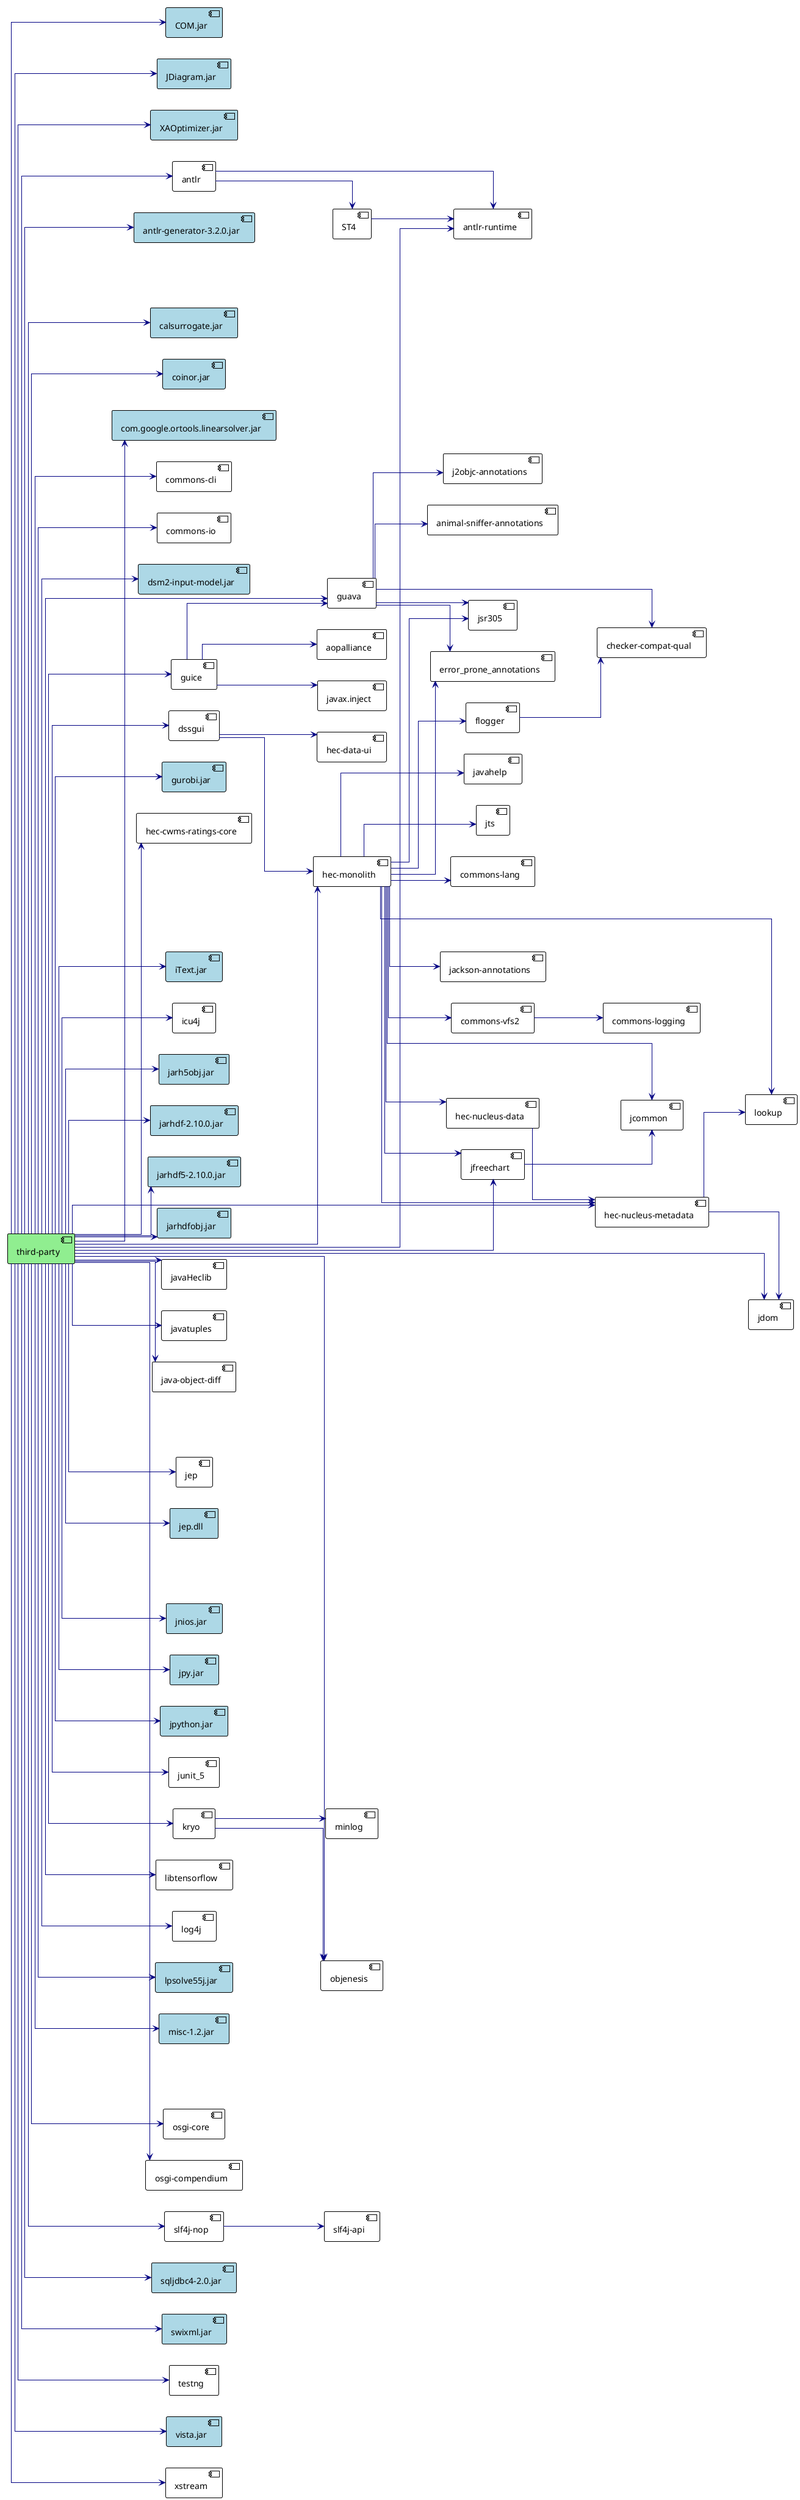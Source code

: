 @startuml

!theme plain
left to right direction
skinparam linetype ortho

component third_party as "third-party" #lightgreen
component COM as "COM.jar" #lightblue
component JDiagram as "JDiagram.jar" #lightblue
component ST4
component XAOptimizer as "XAOptimizer.jar" #lightblue
component animal_sniffer_annotations as "animal-sniffer-annotations"
component antlr
component antlr_generator as "antlr-generator-3.2.0.jar" #lightblue
component antlr_runtime as "antlr-runtime"
component aopalliance
component calsurrogate as "calsurrogate.jar" #lightblue
component checker_compat_qual as "checker-compat-qual"
component coinor as "coinor.jar" #lightblue
component linearsolver as "com.google.ortools.linearsolver.jar" #lightblue
component commons_cli as "commons-cli"
component commons_io as "commons-io"
component commons_lang as "commons-lang"
component commons_logging as "commons-logging"
component commons_vfs2 as "commons-vfs2"
component dsm2_input_model as "dsm2-input-model.jar" #lightblue
component dssgui
component error_prone_annotations
component flogger
component guava
component guice
component gurobi as "gurobi.jar" #lightblue
component hec_cwms_ratings_core as "hec-cwms-ratings-core"
component hec_data_ui as "hec-data-ui"
component monolith as "hec-monolith"
component hec_nucleus_data as "hec-nucleus-data"
component hec_nucleus_metadata as "hec-nucleus-metadata"
component iText as "iText.jar" #lightblue
component icu4j
component j2objc_annotations as "j2objc-annotations"
component jackson_annotations as "jackson-annotations"
component jarh5obj as "jarh5obj.jar" #lightblue
component jarhdf as "jarhdf-2.10.0.jar" #lightblue
component jarhdf5 as "jarhdf5-2.10.0.jar" #lightblue
component jarhdfobj as "jarhdfobj.jar" #lightblue
component javaHeclib
component javahelp
component javatuples
component java_object_diff as "java-object-diff"
component javax_inject as "javax.inject"
component jcommon
component jdom
component jep
component jepDLL as "jep.dll" #lightblue
component jfreechart
component jnios as "jnios.jar" #lightblue
component jpy as "jpy.jar" #lightblue
component jpython as "jpython.jar" #lightblue
component jsr305
component jts
component junit_5
component kryo
component libtensorflow
component log4j
component lookup
component lpsolve55j as "lpsolve55j.jar" #lightblue
component minlog
component misc as "misc-1.2.jar" #lightblue
component objenesis
component osgi_core as "osgi-core"
component osgi_compendium as "osgi-compendium"
component slf4j_api as "slf4j-api"
component slf4j_nop as "slf4j-nop"
component sqljdbc4 as "sqljdbc4-2.0.jar" #lightblue
component swixml as "swixml.jar" #lightblue
component testng
component vista as "vista.jar" #lightblue
component xstream

third_party                   -[#000082,plain]->  COM                     
third_party                   -[#000082,plain]->  JDiagram                
third_party                   -[#000082,plain]->  XAOptimizer             
third_party                   -[#000082,plain]->  antlr                   
third_party                   -[#000082,plain]->  antlr_generator                  
third_party                   -[#000082,plain]->  antlr_runtime                  
third_party                   -[#000082,plain]->  calsurrogate            
third_party                   -[#000082,plain]->  coinor                  
third_party                   -[#000082,plain]->  linearsolver                  
third_party                   -[#000082,plain]->  commons_cli                  
third_party                   -[#000082,plain]->  commons_io                  
third_party                   -[#000082,plain]->  dsm2_input_model                  
third_party                   -[#000082,plain]->  dssgui                  
third_party                   -[#000082,plain]->  guava                   
third_party                   -[#000082,plain]->  guice                   
third_party                   -[#000082,plain]->  gurobi                  
third_party                   -[#000082,plain]->  hec_cwms_ratings_core                  
third_party                   -[#000082,plain]->  monolith                   
third_party                   -[#000082,plain]->  hec_nucleus_metadata                  
third_party                   -[#000082,plain]->  iText                   
third_party                   -[#000082,plain]->  icu4j                   
third_party                   -[#000082,plain]->  jarh5obj                
third_party                   -[#000082,plain]->  jarhdf                  
third_party                   -[#000082,plain]->  jarhdf5                  
third_party                   -[#000082,plain]->  jarhdfobj               
third_party                   -[#000082,plain]->  javaHeclib
third_party                   -[#000082,plain]->  javatuples
third_party                   -[#000082,plain]->  java_object_diff
third_party                   -[#000082,plain]->  jdom
third_party                   -[#000082,plain]->  jep
third_party                   -[#000082,plain]->  jepDLL
third_party                   -[#000082,plain]->  jfreechart              
third_party                   -[#000082,plain]->  jnios                   
third_party                   -[#000082,plain]->  jpy                     
third_party                   -[#000082,plain]->  jpython
third_party                   -[#000082,plain]->  junit_5
third_party                   -[#000082,plain]->  kryo
third_party                   -[#000082,plain]->  libtensorflow
third_party                   -[#000082,plain]->  log4j
third_party                   -[#000082,plain]->  lpsolve55j
third_party                   -[#000082,plain]->  misc                  
third_party                   -[#000082,plain]->  objenesis
third_party                   -[#000082,plain]->  osgi_core
third_party                   -[#000082,plain]->  osgi_compendium
third_party                   -[#000082,plain]->  slf4j_nop                  
third_party                   -[#000082,plain]->  sqljdbc4                  
third_party                   -[#000082,plain]->  swixml
third_party                   -[#000082,plain]->  testng
third_party                   -[#000082,plain]->  vista
third_party                   -[#000082,plain]->  xstream
ST4                      -[#000082,plain]->  antlr_runtime                  
antlr                    -[#000082,plain]->  ST4                     
antlr                    -[#000082,plain]->  antlr_runtime                  
commons_vfs2                   -[#000082,plain]->  commons_logging                  
dssgui                   -[#000082,plain]->  hec_data_ui                  
dssgui                   -[#000082,plain]->  monolith                   
flogger                  -[#000082,plain]->  checker_compat_qual                  
guava                    -[#000082,plain]->  animal_sniffer_annotations                  
guava                    -[#000082,plain]->  checker_compat_qual                  
guava                    -[#000082,plain]->  error_prone_annotations 
guava                    -[#000082,plain]->  j2objc_annotations                  
guava                    -[#000082,plain]->  jsr305                  
guice                    -[#000082,plain]->  aopalliance             
guice                    -[#000082,plain]->  guava                   
guice                    -[#000082,plain]->  javax_inject                  
monolith                    -[#000082,plain]->  commons_lang                  
monolith                    -[#000082,plain]->  commons_vfs2                  
monolith                    -[#000082,plain]->  error_prone_annotations 
monolith                    -[#000082,plain]->  flogger                 
monolith                    -[#000082,plain]->  hec_nucleus_data                  
monolith                    -[#000082,plain]->  hec_nucleus_metadata                  
monolith                    -[#000082,plain]->  jackson_annotations                  
monolith                    -[#000082,plain]->  javahelp                
monolith                    -[#000082,plain]->  jcommon                 
monolith                    -[#000082,plain]->  jfreechart              
monolith                    -[#000082,plain]->  jsr305                  
monolith                    -[#000082,plain]->  jts                     
monolith                    -[#000082,plain]->  lookup                  
hec_nucleus_data                   -[#000082,plain]->  hec_nucleus_metadata                  
hec_nucleus_metadata                   -[#000082,plain]->  jdom                    
hec_nucleus_metadata                   -[#000082,plain]->  lookup                  
jfreechart               -[#000082,plain]->  jcommon                 
kryo                     -[#000082,plain]->  minlog                  
kryo                     -[#000082,plain]->  objenesis               
slf4j_nop                   -[#000082,plain]->  slf4j_api

footer "green components indicate the primary module being represented \n blue components indicate locally-stored third-party jars"

@enduml
